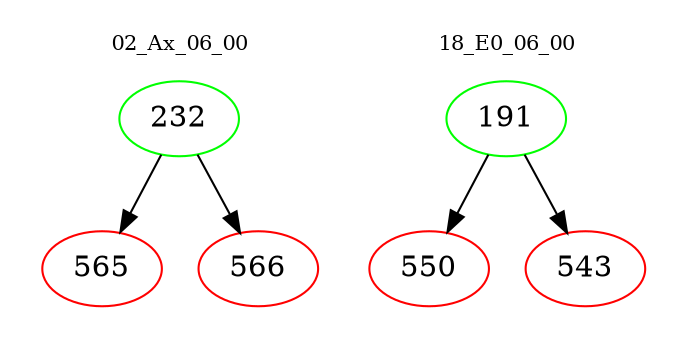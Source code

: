 digraph{
subgraph cluster_0 {
color = white
label = "02_Ax_06_00";
fontsize=10;
T0_232 [label="232", color="green"]
T0_232 -> T0_565 [color="black"]
T0_565 [label="565", color="red"]
T0_232 -> T0_566 [color="black"]
T0_566 [label="566", color="red"]
}
subgraph cluster_1 {
color = white
label = "18_E0_06_00";
fontsize=10;
T1_191 [label="191", color="green"]
T1_191 -> T1_550 [color="black"]
T1_550 [label="550", color="red"]
T1_191 -> T1_543 [color="black"]
T1_543 [label="543", color="red"]
}
}

